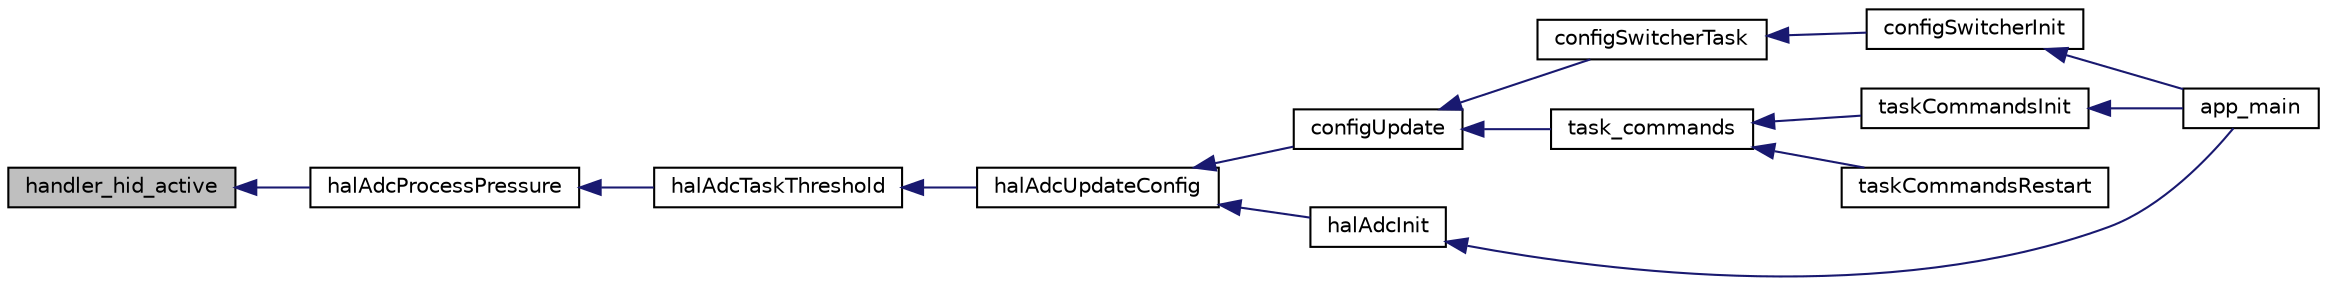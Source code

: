 digraph "handler_hid_active"
{
  edge [fontname="Helvetica",fontsize="10",labelfontname="Helvetica",labelfontsize="10"];
  node [fontname="Helvetica",fontsize="10",shape=record];
  rankdir="LR";
  Node5 [label="handler_hid_active",height=0.2,width=0.4,color="black", fillcolor="grey75", style="filled", fontcolor="black"];
  Node5 -> Node6 [dir="back",color="midnightblue",fontsize="10",style="solid",fontname="Helvetica"];
  Node6 [label="halAdcProcessPressure",height=0.2,width=0.4,color="black", fillcolor="white", style="filled",URL="$hal__adc_8c.html#a78419739020988cffc83ffcbc7103b05",tooltip="Process pressure sensor (sip & puff) "];
  Node6 -> Node7 [dir="back",color="midnightblue",fontsize="10",style="solid",fontname="Helvetica"];
  Node7 [label="halAdcTaskThreshold",height=0.2,width=0.4,color="black", fillcolor="white", style="filled",URL="$hal__adc_8c.html#aee719704e643d27c1faab768cf4bc22e",tooltip="HAL TASK - Threshold task for ADC. "];
  Node7 -> Node8 [dir="back",color="midnightblue",fontsize="10",style="solid",fontname="Helvetica"];
  Node8 [label="halAdcUpdateConfig",height=0.2,width=0.4,color="black", fillcolor="white", style="filled",URL="$hal__adc_8h.html#a4135bb73c2271b4a27db8d8d81884de7",tooltip="Reload ADC config. "];
  Node8 -> Node9 [dir="back",color="midnightblue",fontsize="10",style="solid",fontname="Helvetica"];
  Node9 [label="configUpdate",height=0.2,width=0.4,color="black", fillcolor="white", style="filled",URL="$config__switcher_8h.html#af8fae43accd789bf2355c79ff44c2ae9",tooltip="Request config update. "];
  Node9 -> Node10 [dir="back",color="midnightblue",fontsize="10",style="solid",fontname="Helvetica"];
  Node10 [label="configSwitcherTask",height=0.2,width=0.4,color="black", fillcolor="white", style="filled",URL="$config__switcher_8c.html#af5af5079d1982d42e165039e6de7e40a",tooltip="TASK - Config switcher task, internal config reloading. "];
  Node10 -> Node11 [dir="back",color="midnightblue",fontsize="10",style="solid",fontname="Helvetica"];
  Node11 [label="configSwitcherInit",height=0.2,width=0.4,color="black", fillcolor="white", style="filled",URL="$config__switcher_8h.html#aafed047c8d04b814a85239e031cbad7b",tooltip="Initializing the config switching functionality. "];
  Node11 -> Node12 [dir="back",color="midnightblue",fontsize="10",style="solid",fontname="Helvetica"];
  Node12 [label="app_main",height=0.2,width=0.4,color="black", fillcolor="white", style="filled",URL="$flipmouse__fabi__esp32__kbdmouse__main_8c.html#abce06be17fc37d675118a678a8100a36",tooltip="Main task, created by esp-idf. "];
  Node9 -> Node13 [dir="back",color="midnightblue",fontsize="10",style="solid",fontname="Helvetica"];
  Node13 [label="task_commands",height=0.2,width=0.4,color="black", fillcolor="white", style="filled",URL="$task__commands_8c.html#a7b36c39275d773aaedcb327ef4e1516f"];
  Node13 -> Node14 [dir="back",color="midnightblue",fontsize="10",style="solid",fontname="Helvetica"];
  Node14 [label="taskCommandsInit",height=0.2,width=0.4,color="black", fillcolor="white", style="filled",URL="$task__commands_8h.html#aedb896e40753227f80768e09d3748419",tooltip="Init the command parser. "];
  Node14 -> Node12 [dir="back",color="midnightblue",fontsize="10",style="solid",fontname="Helvetica"];
  Node13 -> Node15 [dir="back",color="midnightblue",fontsize="10",style="solid",fontname="Helvetica"];
  Node15 [label="taskCommandsRestart",height=0.2,width=0.4,color="black", fillcolor="white", style="filled",URL="$task__commands_8h.html#a26091155b4d85093239033d689f363d0",tooltip="Restart the command parser task. "];
  Node8 -> Node16 [dir="back",color="midnightblue",fontsize="10",style="solid",fontname="Helvetica"];
  Node16 [label="halAdcInit",height=0.2,width=0.4,color="black", fillcolor="white", style="filled",URL="$hal__adc_8h.html#a6f0d302f35e5b7f7a1144f0ddace35d2",tooltip="Init the ADC driver module. "];
  Node16 -> Node12 [dir="back",color="midnightblue",fontsize="10",style="solid",fontname="Helvetica"];
}
